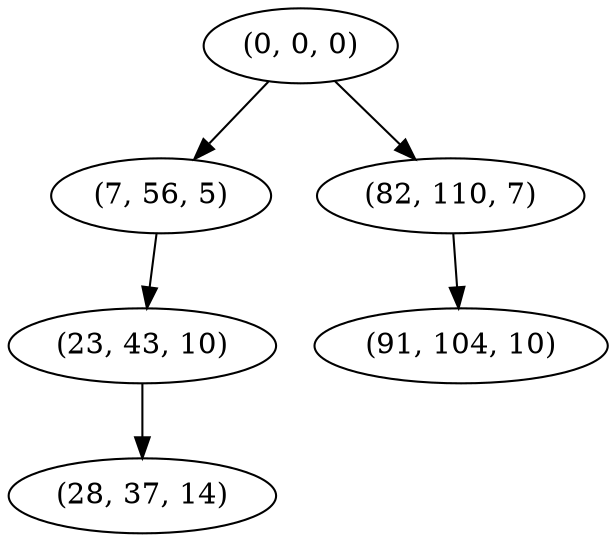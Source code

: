 digraph tree {
    "(0, 0, 0)";
    "(7, 56, 5)";
    "(23, 43, 10)";
    "(28, 37, 14)";
    "(82, 110, 7)";
    "(91, 104, 10)";
    "(0, 0, 0)" -> "(7, 56, 5)";
    "(0, 0, 0)" -> "(82, 110, 7)";
    "(7, 56, 5)" -> "(23, 43, 10)";
    "(23, 43, 10)" -> "(28, 37, 14)";
    "(82, 110, 7)" -> "(91, 104, 10)";
}
